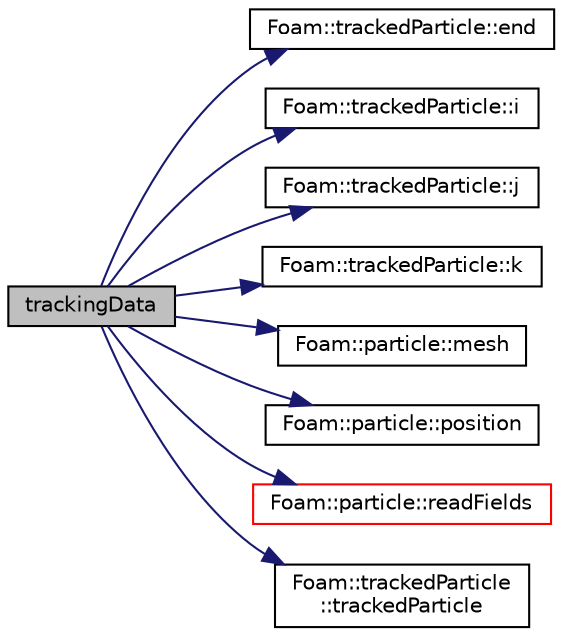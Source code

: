 digraph "trackingData"
{
  bgcolor="transparent";
  edge [fontname="Helvetica",fontsize="10",labelfontname="Helvetica",labelfontsize="10"];
  node [fontname="Helvetica",fontsize="10",shape=record];
  rankdir="LR";
  Node1 [label="trackingData",height=0.2,width=0.4,color="black", fillcolor="grey75", style="filled", fontcolor="black"];
  Node1 -> Node2 [color="midnightblue",fontsize="10",style="solid",fontname="Helvetica"];
  Node2 [label="Foam::trackedParticle::end",height=0.2,width=0.4,color="black",URL="$a02719.html#ae4d780489ee1a9a2bc695daa5d280e34",tooltip="Point to track to. "];
  Node1 -> Node3 [color="midnightblue",fontsize="10",style="solid",fontname="Helvetica"];
  Node3 [label="Foam::trackedParticle::i",height=0.2,width=0.4,color="black",URL="$a02719.html#a3c09d8192e6ecb763f6362e931b2aea5",tooltip="Transported label. "];
  Node1 -> Node4 [color="midnightblue",fontsize="10",style="solid",fontname="Helvetica"];
  Node4 [label="Foam::trackedParticle::j",height=0.2,width=0.4,color="black",URL="$a02719.html#a74bb0cad8dfa76bebb59c901b5c1b5f8",tooltip="Transported label. "];
  Node1 -> Node5 [color="midnightblue",fontsize="10",style="solid",fontname="Helvetica"];
  Node5 [label="Foam::trackedParticle::k",height=0.2,width=0.4,color="black",URL="$a02719.html#aeb1ae863757ce9ba2f483b7a286ec7ec",tooltip="Transported label. "];
  Node1 -> Node6 [color="midnightblue",fontsize="10",style="solid",fontname="Helvetica"];
  Node6 [label="Foam::particle::mesh",height=0.2,width=0.4,color="black",URL="$a01813.html#a98304ea88928a2446ad3fc8d8b94b8ed",tooltip="Return the mesh database. "];
  Node1 -> Node7 [color="midnightblue",fontsize="10",style="solid",fontname="Helvetica"];
  Node7 [label="Foam::particle::position",height=0.2,width=0.4,color="black",URL="$a01813.html#af167c3a382515b6794c6233849beecbb",tooltip="Return current particle position. "];
  Node1 -> Node8 [color="midnightblue",fontsize="10",style="solid",fontname="Helvetica"];
  Node8 [label="Foam::particle::readFields",height=0.2,width=0.4,color="red",URL="$a01813.html#ae1118a08fed2fe58c47d9142f0f131af",tooltip="Read the fields associated with the owner cloud. "];
  Node1 -> Node9 [color="midnightblue",fontsize="10",style="solid",fontname="Helvetica"];
  Node9 [label="Foam::trackedParticle\l::trackedParticle",height=0.2,width=0.4,color="black",URL="$a02719.html#af1a12fbb0f4efb2aade19f63641a85b7",tooltip="Construct from components. "];
}
